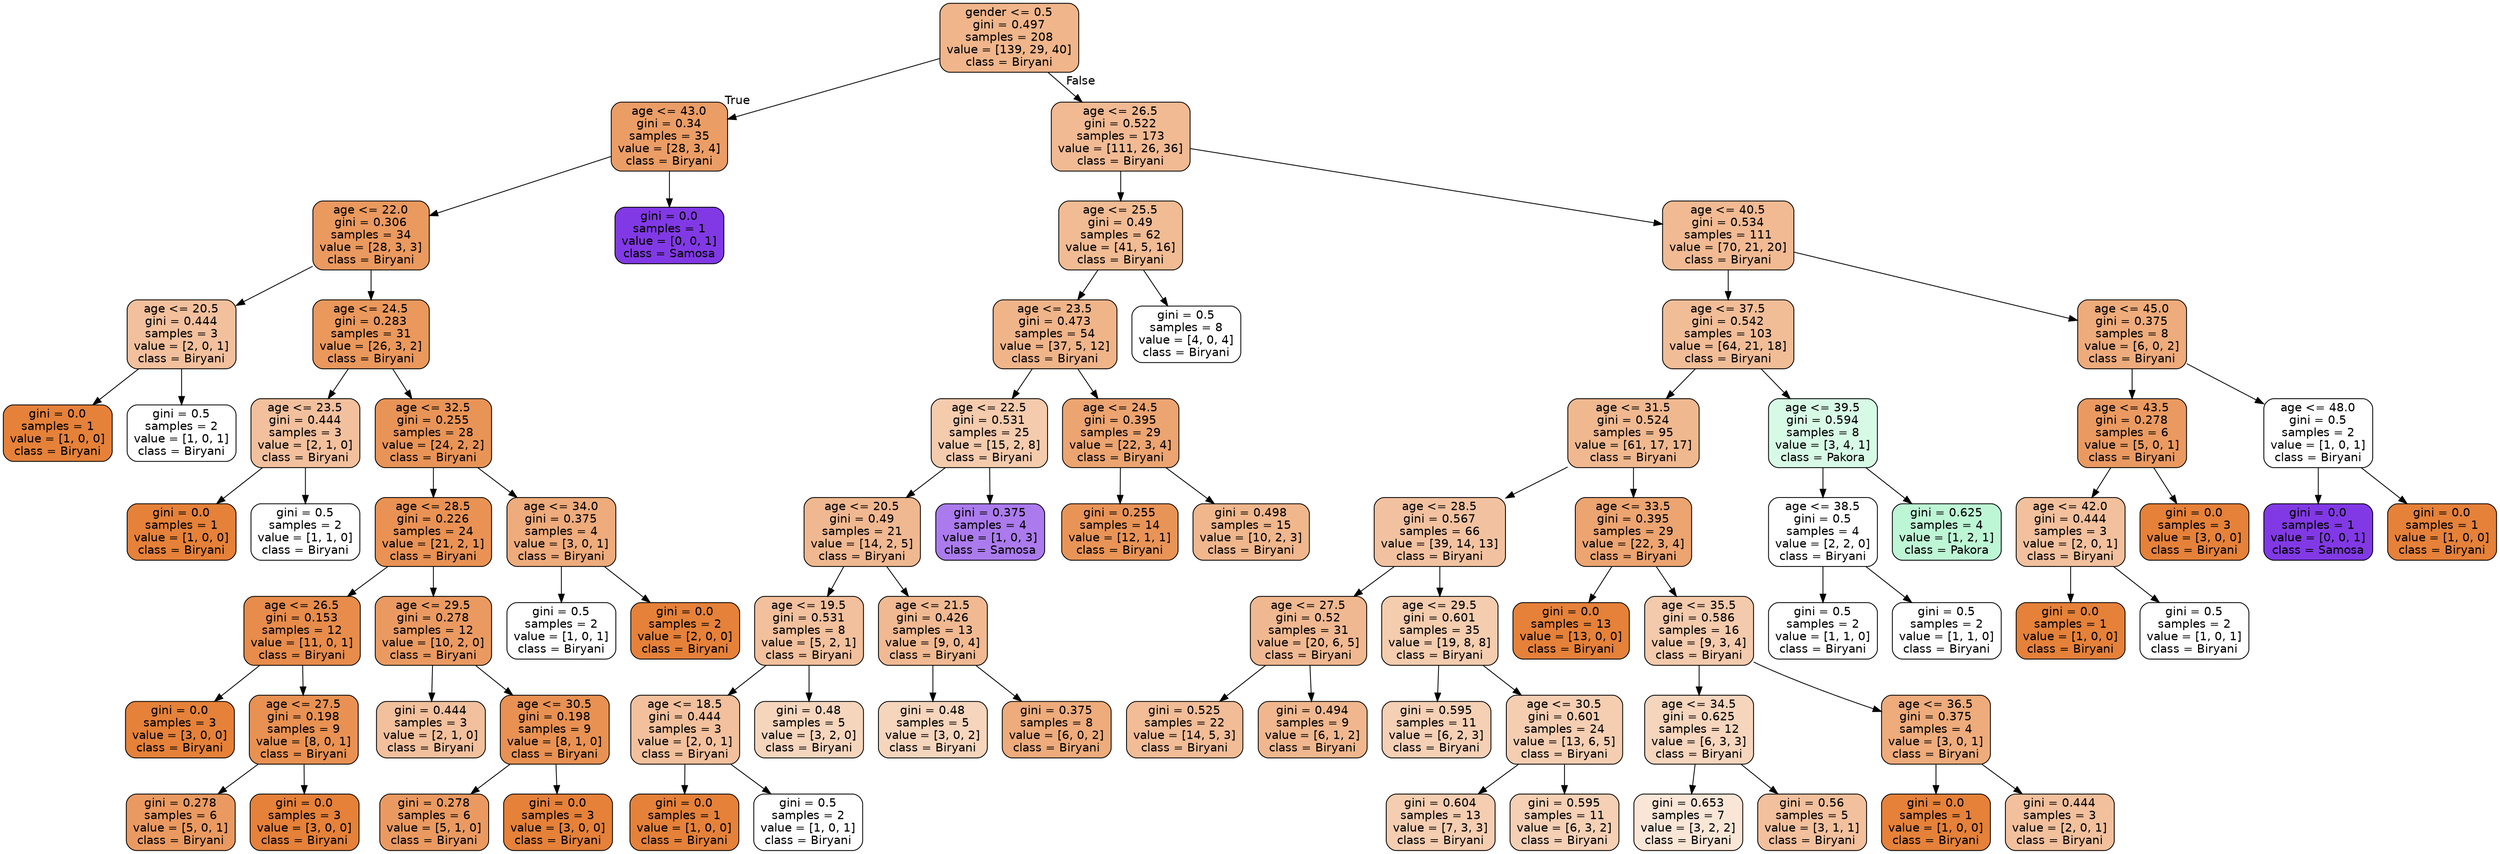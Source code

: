 digraph Tree {
node [shape=box, style="filled, rounded", color="black", fontname="helvetica"] ;
edge [fontname="helvetica"] ;
0 [label="gender <= 0.5\ngini = 0.497\nsamples = 208\nvalue = [139, 29, 40]\nclass = Biryani", fillcolor="#f0b58a"] ;
1 [label="age <= 43.0\ngini = 0.34\nsamples = 35\nvalue = [28, 3, 4]\nclass = Biryani", fillcolor="#eb9d66"] ;
0 -> 1 [labeldistance=2.5, labelangle=45, headlabel="True"] ;
2 [label="age <= 22.0\ngini = 0.306\nsamples = 34\nvalue = [28, 3, 3]\nclass = Biryani", fillcolor="#ea995f"] ;
1 -> 2 ;
3 [label="age <= 20.5\ngini = 0.444\nsamples = 3\nvalue = [2, 0, 1]\nclass = Biryani", fillcolor="#f2c09c"] ;
2 -> 3 ;
4 [label="gini = 0.0\nsamples = 1\nvalue = [1, 0, 0]\nclass = Biryani", fillcolor="#e58139"] ;
3 -> 4 ;
5 [label="gini = 0.5\nsamples = 2\nvalue = [1, 0, 1]\nclass = Biryani", fillcolor="#ffffff"] ;
3 -> 5 ;
6 [label="age <= 24.5\ngini = 0.283\nsamples = 31\nvalue = [26, 3, 2]\nclass = Biryani", fillcolor="#ea985c"] ;
2 -> 6 ;
7 [label="age <= 23.5\ngini = 0.444\nsamples = 3\nvalue = [2, 1, 0]\nclass = Biryani", fillcolor="#f2c09c"] ;
6 -> 7 ;
8 [label="gini = 0.0\nsamples = 1\nvalue = [1, 0, 0]\nclass = Biryani", fillcolor="#e58139"] ;
7 -> 8 ;
9 [label="gini = 0.5\nsamples = 2\nvalue = [1, 1, 0]\nclass = Biryani", fillcolor="#ffffff"] ;
7 -> 9 ;
10 [label="age <= 32.5\ngini = 0.255\nsamples = 28\nvalue = [24, 2, 2]\nclass = Biryani", fillcolor="#e99457"] ;
6 -> 10 ;
11 [label="age <= 28.5\ngini = 0.226\nsamples = 24\nvalue = [21, 2, 1]\nclass = Biryani", fillcolor="#e99254"] ;
10 -> 11 ;
12 [label="age <= 26.5\ngini = 0.153\nsamples = 12\nvalue = [11, 0, 1]\nclass = Biryani", fillcolor="#e78c4b"] ;
11 -> 12 ;
13 [label="gini = 0.0\nsamples = 3\nvalue = [3, 0, 0]\nclass = Biryani", fillcolor="#e58139"] ;
12 -> 13 ;
14 [label="age <= 27.5\ngini = 0.198\nsamples = 9\nvalue = [8, 0, 1]\nclass = Biryani", fillcolor="#e89152"] ;
12 -> 14 ;
15 [label="gini = 0.278\nsamples = 6\nvalue = [5, 0, 1]\nclass = Biryani", fillcolor="#ea9a61"] ;
14 -> 15 ;
16 [label="gini = 0.0\nsamples = 3\nvalue = [3, 0, 0]\nclass = Biryani", fillcolor="#e58139"] ;
14 -> 16 ;
17 [label="age <= 29.5\ngini = 0.278\nsamples = 12\nvalue = [10, 2, 0]\nclass = Biryani", fillcolor="#ea9a61"] ;
11 -> 17 ;
18 [label="gini = 0.444\nsamples = 3\nvalue = [2, 1, 0]\nclass = Biryani", fillcolor="#f2c09c"] ;
17 -> 18 ;
19 [label="age <= 30.5\ngini = 0.198\nsamples = 9\nvalue = [8, 1, 0]\nclass = Biryani", fillcolor="#e89152"] ;
17 -> 19 ;
20 [label="gini = 0.278\nsamples = 6\nvalue = [5, 1, 0]\nclass = Biryani", fillcolor="#ea9a61"] ;
19 -> 20 ;
21 [label="gini = 0.0\nsamples = 3\nvalue = [3, 0, 0]\nclass = Biryani", fillcolor="#e58139"] ;
19 -> 21 ;
22 [label="age <= 34.0\ngini = 0.375\nsamples = 4\nvalue = [3, 0, 1]\nclass = Biryani", fillcolor="#eeab7b"] ;
10 -> 22 ;
23 [label="gini = 0.5\nsamples = 2\nvalue = [1, 0, 1]\nclass = Biryani", fillcolor="#ffffff"] ;
22 -> 23 ;
24 [label="gini = 0.0\nsamples = 2\nvalue = [2, 0, 0]\nclass = Biryani", fillcolor="#e58139"] ;
22 -> 24 ;
25 [label="gini = 0.0\nsamples = 1\nvalue = [0, 0, 1]\nclass = Samosa", fillcolor="#8139e5"] ;
1 -> 25 ;
26 [label="age <= 26.5\ngini = 0.522\nsamples = 173\nvalue = [111, 26, 36]\nclass = Biryani", fillcolor="#f1ba93"] ;
0 -> 26 [labeldistance=2.5, labelangle=-45, headlabel="False"] ;
27 [label="age <= 25.5\ngini = 0.49\nsamples = 62\nvalue = [41, 5, 16]\nclass = Biryani", fillcolor="#f1bb93"] ;
26 -> 27 ;
28 [label="age <= 23.5\ngini = 0.473\nsamples = 54\nvalue = [37, 5, 12]\nclass = Biryani", fillcolor="#f0b489"] ;
27 -> 28 ;
29 [label="age <= 22.5\ngini = 0.531\nsamples = 25\nvalue = [15, 2, 8]\nclass = Biryani", fillcolor="#f4cbad"] ;
28 -> 29 ;
30 [label="age <= 20.5\ngini = 0.49\nsamples = 21\nvalue = [14, 2, 5]\nclass = Biryani", fillcolor="#f0b890"] ;
29 -> 30 ;
31 [label="age <= 19.5\ngini = 0.531\nsamples = 8\nvalue = [5, 2, 1]\nclass = Biryani", fillcolor="#f2c09c"] ;
30 -> 31 ;
32 [label="age <= 18.5\ngini = 0.444\nsamples = 3\nvalue = [2, 0, 1]\nclass = Biryani", fillcolor="#f2c09c"] ;
31 -> 32 ;
33 [label="gini = 0.0\nsamples = 1\nvalue = [1, 0, 0]\nclass = Biryani", fillcolor="#e58139"] ;
32 -> 33 ;
34 [label="gini = 0.5\nsamples = 2\nvalue = [1, 0, 1]\nclass = Biryani", fillcolor="#ffffff"] ;
32 -> 34 ;
35 [label="gini = 0.48\nsamples = 5\nvalue = [3, 2, 0]\nclass = Biryani", fillcolor="#f6d5bd"] ;
31 -> 35 ;
36 [label="age <= 21.5\ngini = 0.426\nsamples = 13\nvalue = [9, 0, 4]\nclass = Biryani", fillcolor="#f1b991"] ;
30 -> 36 ;
37 [label="gini = 0.48\nsamples = 5\nvalue = [3, 0, 2]\nclass = Biryani", fillcolor="#f6d5bd"] ;
36 -> 37 ;
38 [label="gini = 0.375\nsamples = 8\nvalue = [6, 0, 2]\nclass = Biryani", fillcolor="#eeab7b"] ;
36 -> 38 ;
39 [label="gini = 0.375\nsamples = 4\nvalue = [1, 0, 3]\nclass = Samosa", fillcolor="#ab7bee"] ;
29 -> 39 ;
40 [label="age <= 24.5\ngini = 0.395\nsamples = 29\nvalue = [22, 3, 4]\nclass = Biryani", fillcolor="#eca470"] ;
28 -> 40 ;
41 [label="gini = 0.255\nsamples = 14\nvalue = [12, 1, 1]\nclass = Biryani", fillcolor="#e99457"] ;
40 -> 41 ;
42 [label="gini = 0.498\nsamples = 15\nvalue = [10, 2, 3]\nclass = Biryani", fillcolor="#f0b68c"] ;
40 -> 42 ;
43 [label="gini = 0.5\nsamples = 8\nvalue = [4, 0, 4]\nclass = Biryani", fillcolor="#ffffff"] ;
27 -> 43 ;
44 [label="age <= 40.5\ngini = 0.534\nsamples = 111\nvalue = [70, 21, 20]\nclass = Biryani", fillcolor="#f1ba93"] ;
26 -> 44 ;
45 [label="age <= 37.5\ngini = 0.542\nsamples = 103\nvalue = [64, 21, 18]\nclass = Biryani", fillcolor="#f1bd97"] ;
44 -> 45 ;
46 [label="age <= 31.5\ngini = 0.524\nsamples = 95\nvalue = [61, 17, 17]\nclass = Biryani", fillcolor="#f0b88f"] ;
45 -> 46 ;
47 [label="age <= 28.5\ngini = 0.567\nsamples = 66\nvalue = [39, 14, 13]\nclass = Biryani", fillcolor="#f2c2a0"] ;
46 -> 47 ;
48 [label="age <= 27.5\ngini = 0.52\nsamples = 31\nvalue = [20, 6, 5]\nclass = Biryani", fillcolor="#f0b890"] ;
47 -> 48 ;
49 [label="gini = 0.525\nsamples = 22\nvalue = [14, 5, 3]\nclass = Biryani", fillcolor="#f1bc96"] ;
48 -> 49 ;
50 [label="gini = 0.494\nsamples = 9\nvalue = [6, 1, 2]\nclass = Biryani", fillcolor="#f0b78e"] ;
48 -> 50 ;
51 [label="age <= 29.5\ngini = 0.601\nsamples = 35\nvalue = [19, 8, 8]\nclass = Biryani", fillcolor="#f4ccae"] ;
47 -> 51 ;
52 [label="gini = 0.595\nsamples = 11\nvalue = [6, 2, 3]\nclass = Biryani", fillcolor="#f5d0b5"] ;
51 -> 52 ;
53 [label="age <= 30.5\ngini = 0.601\nsamples = 24\nvalue = [13, 6, 5]\nclass = Biryani", fillcolor="#f5ceb2"] ;
51 -> 53 ;
54 [label="gini = 0.604\nsamples = 13\nvalue = [7, 3, 3]\nclass = Biryani", fillcolor="#f5cdb0"] ;
53 -> 54 ;
55 [label="gini = 0.595\nsamples = 11\nvalue = [6, 3, 2]\nclass = Biryani", fillcolor="#f5d0b5"] ;
53 -> 55 ;
56 [label="age <= 33.5\ngini = 0.395\nsamples = 29\nvalue = [22, 3, 4]\nclass = Biryani", fillcolor="#eca470"] ;
46 -> 56 ;
57 [label="gini = 0.0\nsamples = 13\nvalue = [13, 0, 0]\nclass = Biryani", fillcolor="#e58139"] ;
56 -> 57 ;
58 [label="age <= 35.5\ngini = 0.586\nsamples = 16\nvalue = [9, 3, 4]\nclass = Biryani", fillcolor="#f4caac"] ;
56 -> 58 ;
59 [label="age <= 34.5\ngini = 0.625\nsamples = 12\nvalue = [6, 3, 3]\nclass = Biryani", fillcolor="#f6d5bd"] ;
58 -> 59 ;
60 [label="gini = 0.653\nsamples = 7\nvalue = [3, 2, 2]\nclass = Biryani", fillcolor="#fae6d7"] ;
59 -> 60 ;
61 [label="gini = 0.56\nsamples = 5\nvalue = [3, 1, 1]\nclass = Biryani", fillcolor="#f2c09c"] ;
59 -> 61 ;
62 [label="age <= 36.5\ngini = 0.375\nsamples = 4\nvalue = [3, 0, 1]\nclass = Biryani", fillcolor="#eeab7b"] ;
58 -> 62 ;
63 [label="gini = 0.0\nsamples = 1\nvalue = [1, 0, 0]\nclass = Biryani", fillcolor="#e58139"] ;
62 -> 63 ;
64 [label="gini = 0.444\nsamples = 3\nvalue = [2, 0, 1]\nclass = Biryani", fillcolor="#f2c09c"] ;
62 -> 64 ;
65 [label="age <= 39.5\ngini = 0.594\nsamples = 8\nvalue = [3, 4, 1]\nclass = Pakora", fillcolor="#d7fae6"] ;
45 -> 65 ;
66 [label="age <= 38.5\ngini = 0.5\nsamples = 4\nvalue = [2, 2, 0]\nclass = Biryani", fillcolor="#ffffff"] ;
65 -> 66 ;
67 [label="gini = 0.5\nsamples = 2\nvalue = [1, 1, 0]\nclass = Biryani", fillcolor="#ffffff"] ;
66 -> 67 ;
68 [label="gini = 0.5\nsamples = 2\nvalue = [1, 1, 0]\nclass = Biryani", fillcolor="#ffffff"] ;
66 -> 68 ;
69 [label="gini = 0.625\nsamples = 4\nvalue = [1, 2, 1]\nclass = Pakora", fillcolor="#bdf6d5"] ;
65 -> 69 ;
70 [label="age <= 45.0\ngini = 0.375\nsamples = 8\nvalue = [6, 0, 2]\nclass = Biryani", fillcolor="#eeab7b"] ;
44 -> 70 ;
71 [label="age <= 43.5\ngini = 0.278\nsamples = 6\nvalue = [5, 0, 1]\nclass = Biryani", fillcolor="#ea9a61"] ;
70 -> 71 ;
72 [label="age <= 42.0\ngini = 0.444\nsamples = 3\nvalue = [2, 0, 1]\nclass = Biryani", fillcolor="#f2c09c"] ;
71 -> 72 ;
73 [label="gini = 0.0\nsamples = 1\nvalue = [1, 0, 0]\nclass = Biryani", fillcolor="#e58139"] ;
72 -> 73 ;
74 [label="gini = 0.5\nsamples = 2\nvalue = [1, 0, 1]\nclass = Biryani", fillcolor="#ffffff"] ;
72 -> 74 ;
75 [label="gini = 0.0\nsamples = 3\nvalue = [3, 0, 0]\nclass = Biryani", fillcolor="#e58139"] ;
71 -> 75 ;
76 [label="age <= 48.0\ngini = 0.5\nsamples = 2\nvalue = [1, 0, 1]\nclass = Biryani", fillcolor="#ffffff"] ;
70 -> 76 ;
77 [label="gini = 0.0\nsamples = 1\nvalue = [0, 0, 1]\nclass = Samosa", fillcolor="#8139e5"] ;
76 -> 77 ;
78 [label="gini = 0.0\nsamples = 1\nvalue = [1, 0, 0]\nclass = Biryani", fillcolor="#e58139"] ;
76 -> 78 ;
}